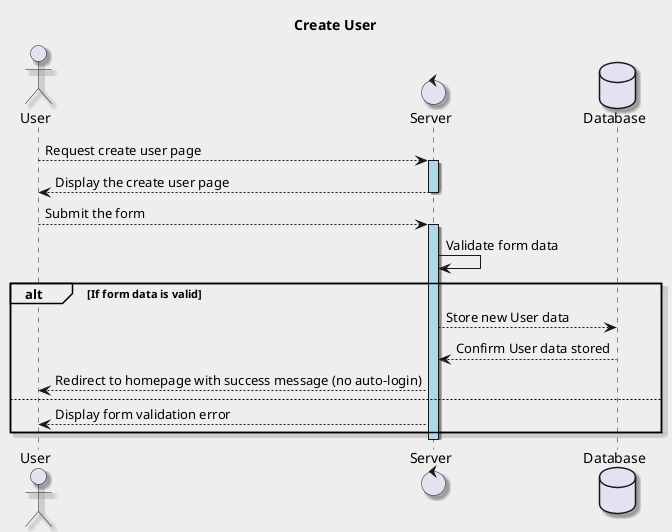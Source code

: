 @startuml Create User
    title Create User
    skinparam backgroundColor #EEEEEE
    skinparam shadowing true

    actor User
    control Server
    database Database
    User --> Server : Request create user page
    activate Server  #lightblue
    Server --> User : Display the create user page
    deactivate Server 
    User --> Server : Submit the form
    activate Server #lightblue
    Server -> Server : Validate form data
    alt If form data is valid
        Server --> Database : Store new User data
        Database --> Server : Confirm User data stored
        Server --> User : Redirect to homepage with success message (no auto-login)
    else
        Server --> User : Display form validation error
    end
    deactivate Server
@enduml
